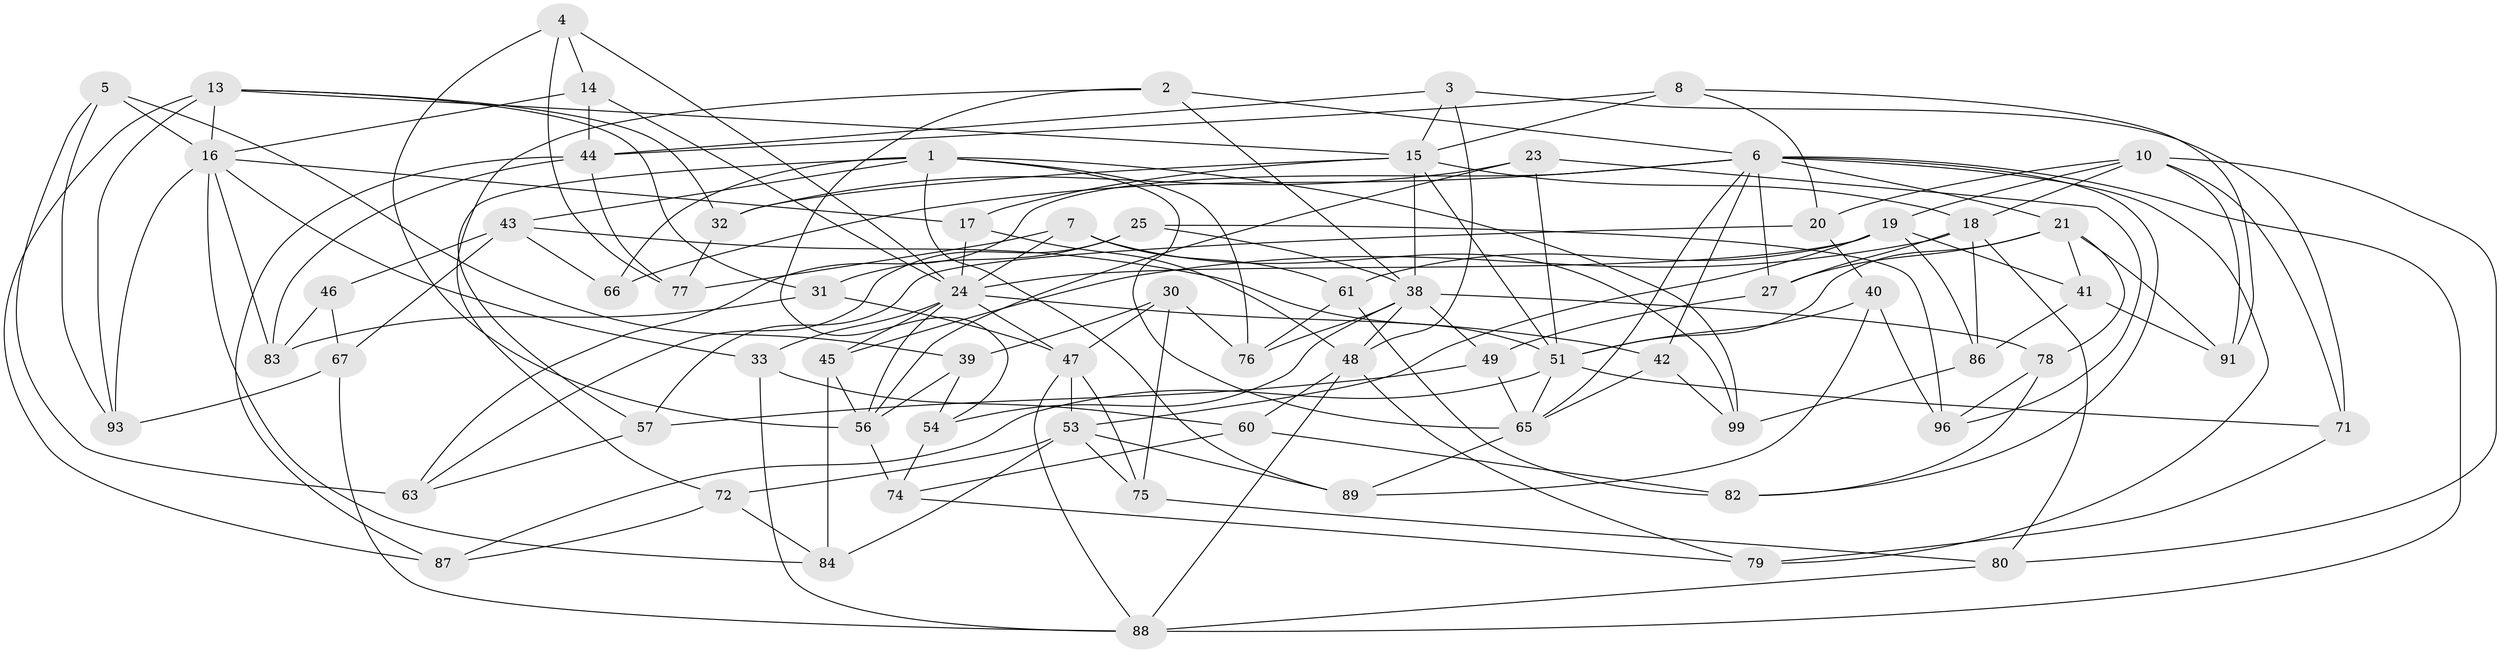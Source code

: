 // original degree distribution, {4: 1.0}
// Generated by graph-tools (version 1.1) at 2025/20/03/04/25 18:20:51]
// undirected, 69 vertices, 165 edges
graph export_dot {
graph [start="1"]
  node [color=gray90,style=filled];
  1 [super="+9+98"];
  2;
  3;
  4;
  5;
  6 [super="+37+11"];
  7;
  8;
  10 [super="+22"];
  13 [super="+81"];
  14;
  15 [super="+29+26"];
  16 [super="+52+34"];
  17;
  18 [super="+28"];
  19 [super="+64"];
  20;
  21 [super="+35"];
  23;
  24 [super="+36"];
  25;
  27;
  30;
  31;
  32;
  33;
  38 [super="+50"];
  39;
  40;
  41;
  42;
  43 [super="+58"];
  44 [super="+70"];
  45;
  46;
  47 [super="+90"];
  48 [super="+68"];
  49;
  51 [super="+59+94"];
  53 [super="+62"];
  54;
  56 [super="+69"];
  57;
  60;
  61;
  63;
  65 [super="+85"];
  66;
  67;
  71;
  72;
  74;
  75;
  76;
  77;
  78;
  79;
  80;
  82;
  83;
  84;
  86;
  87;
  88 [super="+95"];
  89;
  91;
  93;
  96;
  99;
  1 -- 89;
  1 -- 66 [weight=2];
  1 -- 99;
  1 -- 76;
  1 -- 43;
  1 -- 65;
  1 -- 57;
  2 -- 72;
  2 -- 54;
  2 -- 6;
  2 -- 38;
  3 -- 44;
  3 -- 71;
  3 -- 48;
  3 -- 15;
  4 -- 14;
  4 -- 56;
  4 -- 77;
  4 -- 24;
  5 -- 93;
  5 -- 63;
  5 -- 39;
  5 -- 16;
  6 -- 66;
  6 -- 88;
  6 -- 27;
  6 -- 63;
  6 -- 65;
  6 -- 82;
  6 -- 21;
  6 -- 42;
  6 -- 79;
  7 -- 61;
  7 -- 77;
  7 -- 99;
  7 -- 24;
  8 -- 91;
  8 -- 20;
  8 -- 44;
  8 -- 15;
  10 -- 20;
  10 -- 91;
  10 -- 71;
  10 -- 19;
  10 -- 80;
  10 -- 18;
  13 -- 93;
  13 -- 32;
  13 -- 87;
  13 -- 31;
  13 -- 16;
  13 -- 15;
  14 -- 44;
  14 -- 16;
  14 -- 24;
  15 -- 38;
  15 -- 18;
  15 -- 51;
  15 -- 32;
  15 -- 17;
  16 -- 83;
  16 -- 93;
  16 -- 33;
  16 -- 17;
  16 -- 84;
  17 -- 48;
  17 -- 24;
  18 -- 86;
  18 -- 45;
  18 -- 80;
  18 -- 27;
  19 -- 86;
  19 -- 61;
  19 -- 24;
  19 -- 41;
  19 -- 53;
  20 -- 57;
  20 -- 40;
  21 -- 27;
  21 -- 91;
  21 -- 41;
  21 -- 51;
  21 -- 78;
  23 -- 32;
  23 -- 96;
  23 -- 56;
  23 -- 51;
  24 -- 47;
  24 -- 33;
  24 -- 42;
  24 -- 56;
  24 -- 45;
  25 -- 63;
  25 -- 96;
  25 -- 31;
  25 -- 38;
  27 -- 49;
  30 -- 75;
  30 -- 76;
  30 -- 39;
  30 -- 47;
  31 -- 83;
  31 -- 47;
  32 -- 77;
  33 -- 60;
  33 -- 88;
  38 -- 76;
  38 -- 54;
  38 -- 48;
  38 -- 49;
  38 -- 78;
  39 -- 54;
  39 -- 56;
  40 -- 96;
  40 -- 89;
  40 -- 51;
  41 -- 86;
  41 -- 91;
  42 -- 99;
  42 -- 65;
  43 -- 46 [weight=2];
  43 -- 66;
  43 -- 67;
  43 -- 51;
  44 -- 87;
  44 -- 83;
  44 -- 77;
  45 -- 84;
  45 -- 56;
  46 -- 83;
  46 -- 67;
  47 -- 88;
  47 -- 53;
  47 -- 75;
  48 -- 88;
  48 -- 60;
  48 -- 79;
  49 -- 57;
  49 -- 65;
  51 -- 71;
  51 -- 65;
  51 -- 87;
  53 -- 72;
  53 -- 89;
  53 -- 75;
  53 -- 84;
  54 -- 74;
  56 -- 74;
  57 -- 63;
  60 -- 74;
  60 -- 82;
  61 -- 82;
  61 -- 76;
  65 -- 89;
  67 -- 93;
  67 -- 88;
  71 -- 79;
  72 -- 87;
  72 -- 84;
  74 -- 79;
  75 -- 80;
  78 -- 82;
  78 -- 96;
  80 -- 88;
  86 -- 99;
}
